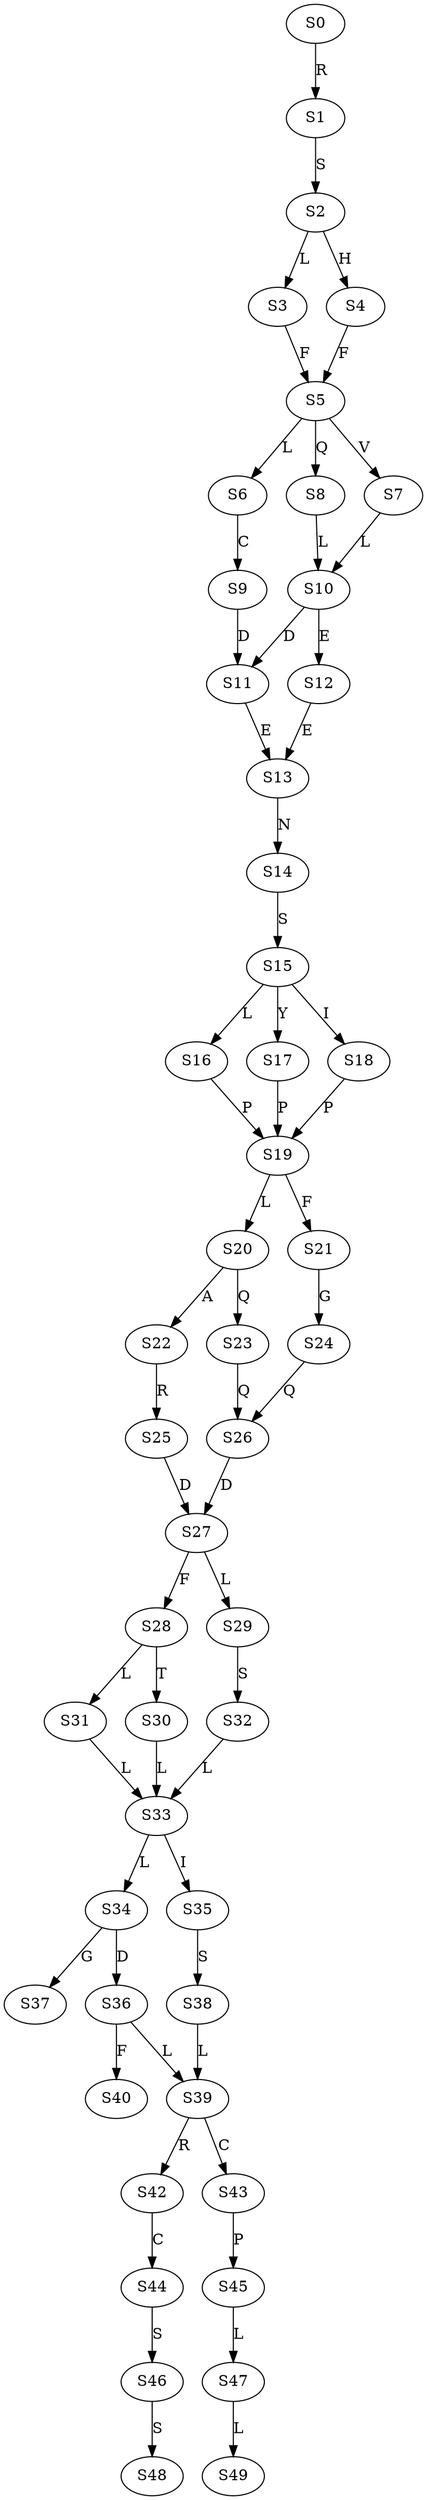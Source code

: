 strict digraph  {
	S0 -> S1 [ label = R ];
	S1 -> S2 [ label = S ];
	S2 -> S3 [ label = L ];
	S2 -> S4 [ label = H ];
	S3 -> S5 [ label = F ];
	S4 -> S5 [ label = F ];
	S5 -> S6 [ label = L ];
	S5 -> S7 [ label = V ];
	S5 -> S8 [ label = Q ];
	S6 -> S9 [ label = C ];
	S7 -> S10 [ label = L ];
	S8 -> S10 [ label = L ];
	S9 -> S11 [ label = D ];
	S10 -> S12 [ label = E ];
	S10 -> S11 [ label = D ];
	S11 -> S13 [ label = E ];
	S12 -> S13 [ label = E ];
	S13 -> S14 [ label = N ];
	S14 -> S15 [ label = S ];
	S15 -> S16 [ label = L ];
	S15 -> S17 [ label = Y ];
	S15 -> S18 [ label = I ];
	S16 -> S19 [ label = P ];
	S17 -> S19 [ label = P ];
	S18 -> S19 [ label = P ];
	S19 -> S20 [ label = L ];
	S19 -> S21 [ label = F ];
	S20 -> S22 [ label = A ];
	S20 -> S23 [ label = Q ];
	S21 -> S24 [ label = G ];
	S22 -> S25 [ label = R ];
	S23 -> S26 [ label = Q ];
	S24 -> S26 [ label = Q ];
	S25 -> S27 [ label = D ];
	S26 -> S27 [ label = D ];
	S27 -> S28 [ label = F ];
	S27 -> S29 [ label = L ];
	S28 -> S30 [ label = T ];
	S28 -> S31 [ label = L ];
	S29 -> S32 [ label = S ];
	S30 -> S33 [ label = L ];
	S31 -> S33 [ label = L ];
	S32 -> S33 [ label = L ];
	S33 -> S34 [ label = L ];
	S33 -> S35 [ label = I ];
	S34 -> S36 [ label = D ];
	S34 -> S37 [ label = G ];
	S35 -> S38 [ label = S ];
	S36 -> S39 [ label = L ];
	S36 -> S40 [ label = F ];
	S38 -> S39 [ label = L ];
	S39 -> S42 [ label = R ];
	S39 -> S43 [ label = C ];
	S42 -> S44 [ label = C ];
	S43 -> S45 [ label = P ];
	S44 -> S46 [ label = S ];
	S45 -> S47 [ label = L ];
	S46 -> S48 [ label = S ];
	S47 -> S49 [ label = L ];
}
